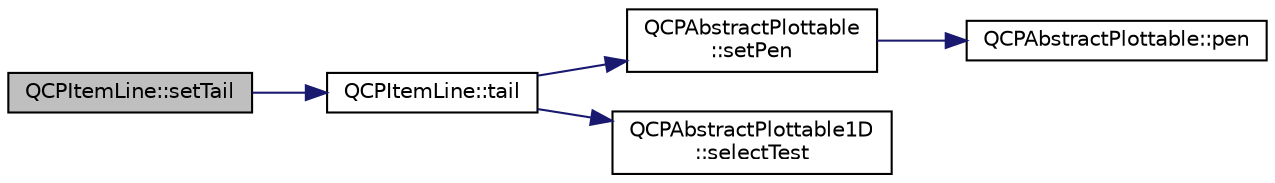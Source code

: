 digraph "QCPItemLine::setTail"
{
  edge [fontname="Helvetica",fontsize="10",labelfontname="Helvetica",labelfontsize="10"];
  node [fontname="Helvetica",fontsize="10",shape=record];
  rankdir="LR";
  Node70 [label="QCPItemLine::setTail",height=0.2,width=0.4,color="black", fillcolor="grey75", style="filled", fontcolor="black"];
  Node70 -> Node71 [color="midnightblue",fontsize="10",style="solid",fontname="Helvetica"];
  Node71 [label="QCPItemLine::tail",height=0.2,width=0.4,color="black", fillcolor="white", style="filled",URL="$class_q_c_p_item_line.html#ac085d3939ec11d7a4d592dc2ed578360"];
  Node71 -> Node72 [color="midnightblue",fontsize="10",style="solid",fontname="Helvetica"];
  Node72 [label="QCPAbstractPlottable\l::setPen",height=0.2,width=0.4,color="black", fillcolor="white", style="filled",URL="$class_q_c_p_abstract_plottable.html#ab74b09ae4c0e7e13142fe4b5bf46cac7"];
  Node72 -> Node73 [color="midnightblue",fontsize="10",style="solid",fontname="Helvetica"];
  Node73 [label="QCPAbstractPlottable::pen",height=0.2,width=0.4,color="black", fillcolor="white", style="filled",URL="$class_q_c_p_abstract_plottable.html#ad5972efc31344e5a7a78ab4f8864b2d3"];
  Node71 -> Node74 [color="midnightblue",fontsize="10",style="solid",fontname="Helvetica"];
  Node74 [label="QCPAbstractPlottable1D\l::selectTest",height=0.2,width=0.4,color="black", fillcolor="white", style="filled",URL="$class_q_c_p_abstract_plottable1_d.html#a4611b43bcb6441b2154eb4f4e0a33db2"];
}
